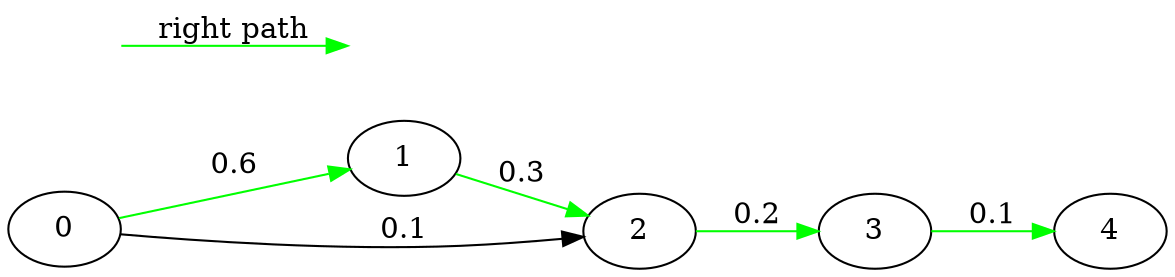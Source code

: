 digraph {
	rankdir="LR";  // horizontal layout
	0 -> 1 [label=0.6, color=green];
	1 -> 2 [label=0.3, color=green];

	0 -> 2 [label=0.1];
	2 -> 3 [label=0.2, color=green];
	3 -> 4 [label=0.1, color=green];

	subgraph {
		label = "Legend"
		a [style=invis];
        b [style=invis];
		shape = "rectangle"
		a -> b [color=green, label="right path"];
	}
}
